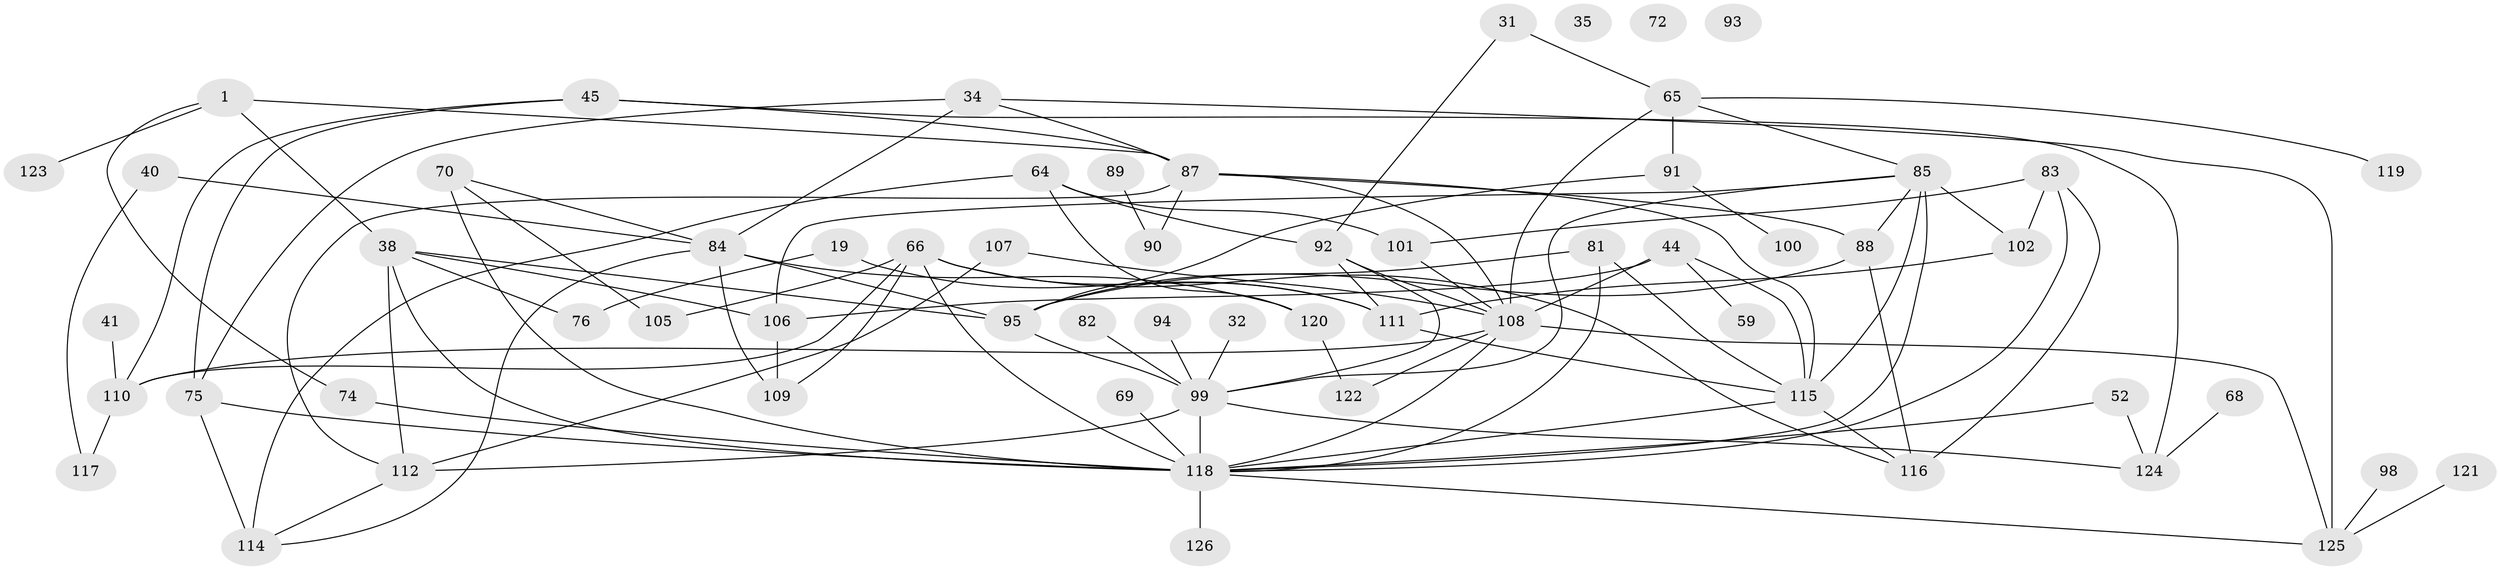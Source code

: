 // original degree distribution, {4: 0.23015873015873015, 3: 0.24603174603174602, 2: 0.20634920634920634, 6: 0.047619047619047616, 1: 0.15079365079365079, 5: 0.07936507936507936, 0: 0.023809523809523808, 7: 0.015873015873015872}
// Generated by graph-tools (version 1.1) at 2025/44/03/04/25 21:44:09]
// undirected, 63 vertices, 108 edges
graph export_dot {
graph [start="1"]
  node [color=gray90,style=filled];
  1;
  19;
  31;
  32;
  34 [super="+7"];
  35;
  38 [super="+17+33"];
  40;
  41;
  44;
  45;
  52;
  59;
  64 [super="+10"];
  65;
  66 [super="+62"];
  68;
  69;
  70 [super="+54"];
  72;
  74;
  75 [super="+51"];
  76 [super="+8"];
  81 [super="+20"];
  82;
  83 [super="+37"];
  84 [super="+60"];
  85 [super="+18+56+39"];
  87 [super="+24"];
  88;
  89;
  90;
  91;
  92 [super="+46+79"];
  93;
  94;
  95 [super="+55"];
  98;
  99 [super="+96+77+97"];
  100;
  101 [super="+3"];
  102;
  105;
  106 [super="+23"];
  107;
  108 [super="+78"];
  109;
  110 [super="+80"];
  111 [super="+36"];
  112 [super="+53"];
  114;
  115 [super="+57"];
  116 [super="+29+67"];
  117;
  118 [super="+49+103+113+104"];
  119;
  120 [super="+48"];
  121;
  122;
  123;
  124 [super="+5"];
  125 [super="+4+58"];
  126;
  1 -- 74;
  1 -- 123;
  1 -- 87;
  1 -- 38;
  19 -- 76;
  19 -- 111;
  31 -- 65;
  31 -- 92;
  32 -- 99;
  34 -- 87;
  34 -- 125;
  34 -- 84;
  34 -- 75;
  38 -- 112;
  38 -- 106 [weight=2];
  38 -- 76;
  38 -- 95;
  38 -- 118;
  40 -- 117;
  40 -- 84;
  41 -- 110;
  44 -- 59;
  44 -- 115;
  44 -- 106;
  44 -- 108;
  45 -- 87;
  45 -- 124;
  45 -- 110;
  45 -- 75;
  52 -- 124;
  52 -- 118;
  64 -- 101;
  64 -- 114 [weight=2];
  64 -- 120;
  64 -- 92;
  65 -- 91;
  65 -- 119;
  65 -- 85;
  65 -- 108;
  66 -- 105;
  66 -- 109;
  66 -- 110 [weight=2];
  66 -- 111;
  66 -- 116;
  66 -- 118;
  68 -- 124;
  69 -- 118;
  70 -- 105;
  70 -- 84 [weight=2];
  70 -- 118 [weight=5];
  74 -- 118;
  75 -- 114;
  75 -- 118 [weight=2];
  81 -- 95;
  81 -- 115;
  81 -- 118;
  82 -- 99;
  83 -- 116;
  83 -- 101;
  83 -- 102;
  83 -- 118;
  84 -- 109;
  84 -- 114;
  84 -- 120;
  84 -- 95 [weight=2];
  85 -- 115 [weight=2];
  85 -- 102;
  85 -- 88;
  85 -- 106;
  85 -- 118 [weight=2];
  85 -- 99;
  87 -- 88;
  87 -- 90;
  87 -- 112;
  87 -- 115;
  87 -- 108;
  88 -- 116;
  88 -- 95;
  89 -- 90;
  91 -- 95;
  91 -- 100;
  92 -- 111;
  92 -- 108;
  92 -- 99;
  94 -- 99;
  95 -- 99;
  98 -- 125;
  99 -- 118 [weight=4];
  99 -- 112;
  99 -- 124;
  101 -- 108;
  102 -- 111;
  106 -- 109;
  107 -- 108;
  107 -- 112;
  108 -- 110 [weight=2];
  108 -- 118 [weight=3];
  108 -- 122;
  108 -- 125;
  110 -- 117;
  111 -- 115 [weight=2];
  112 -- 114;
  115 -- 116;
  115 -- 118;
  118 -- 125;
  118 -- 126;
  120 -- 122;
  121 -- 125;
}
